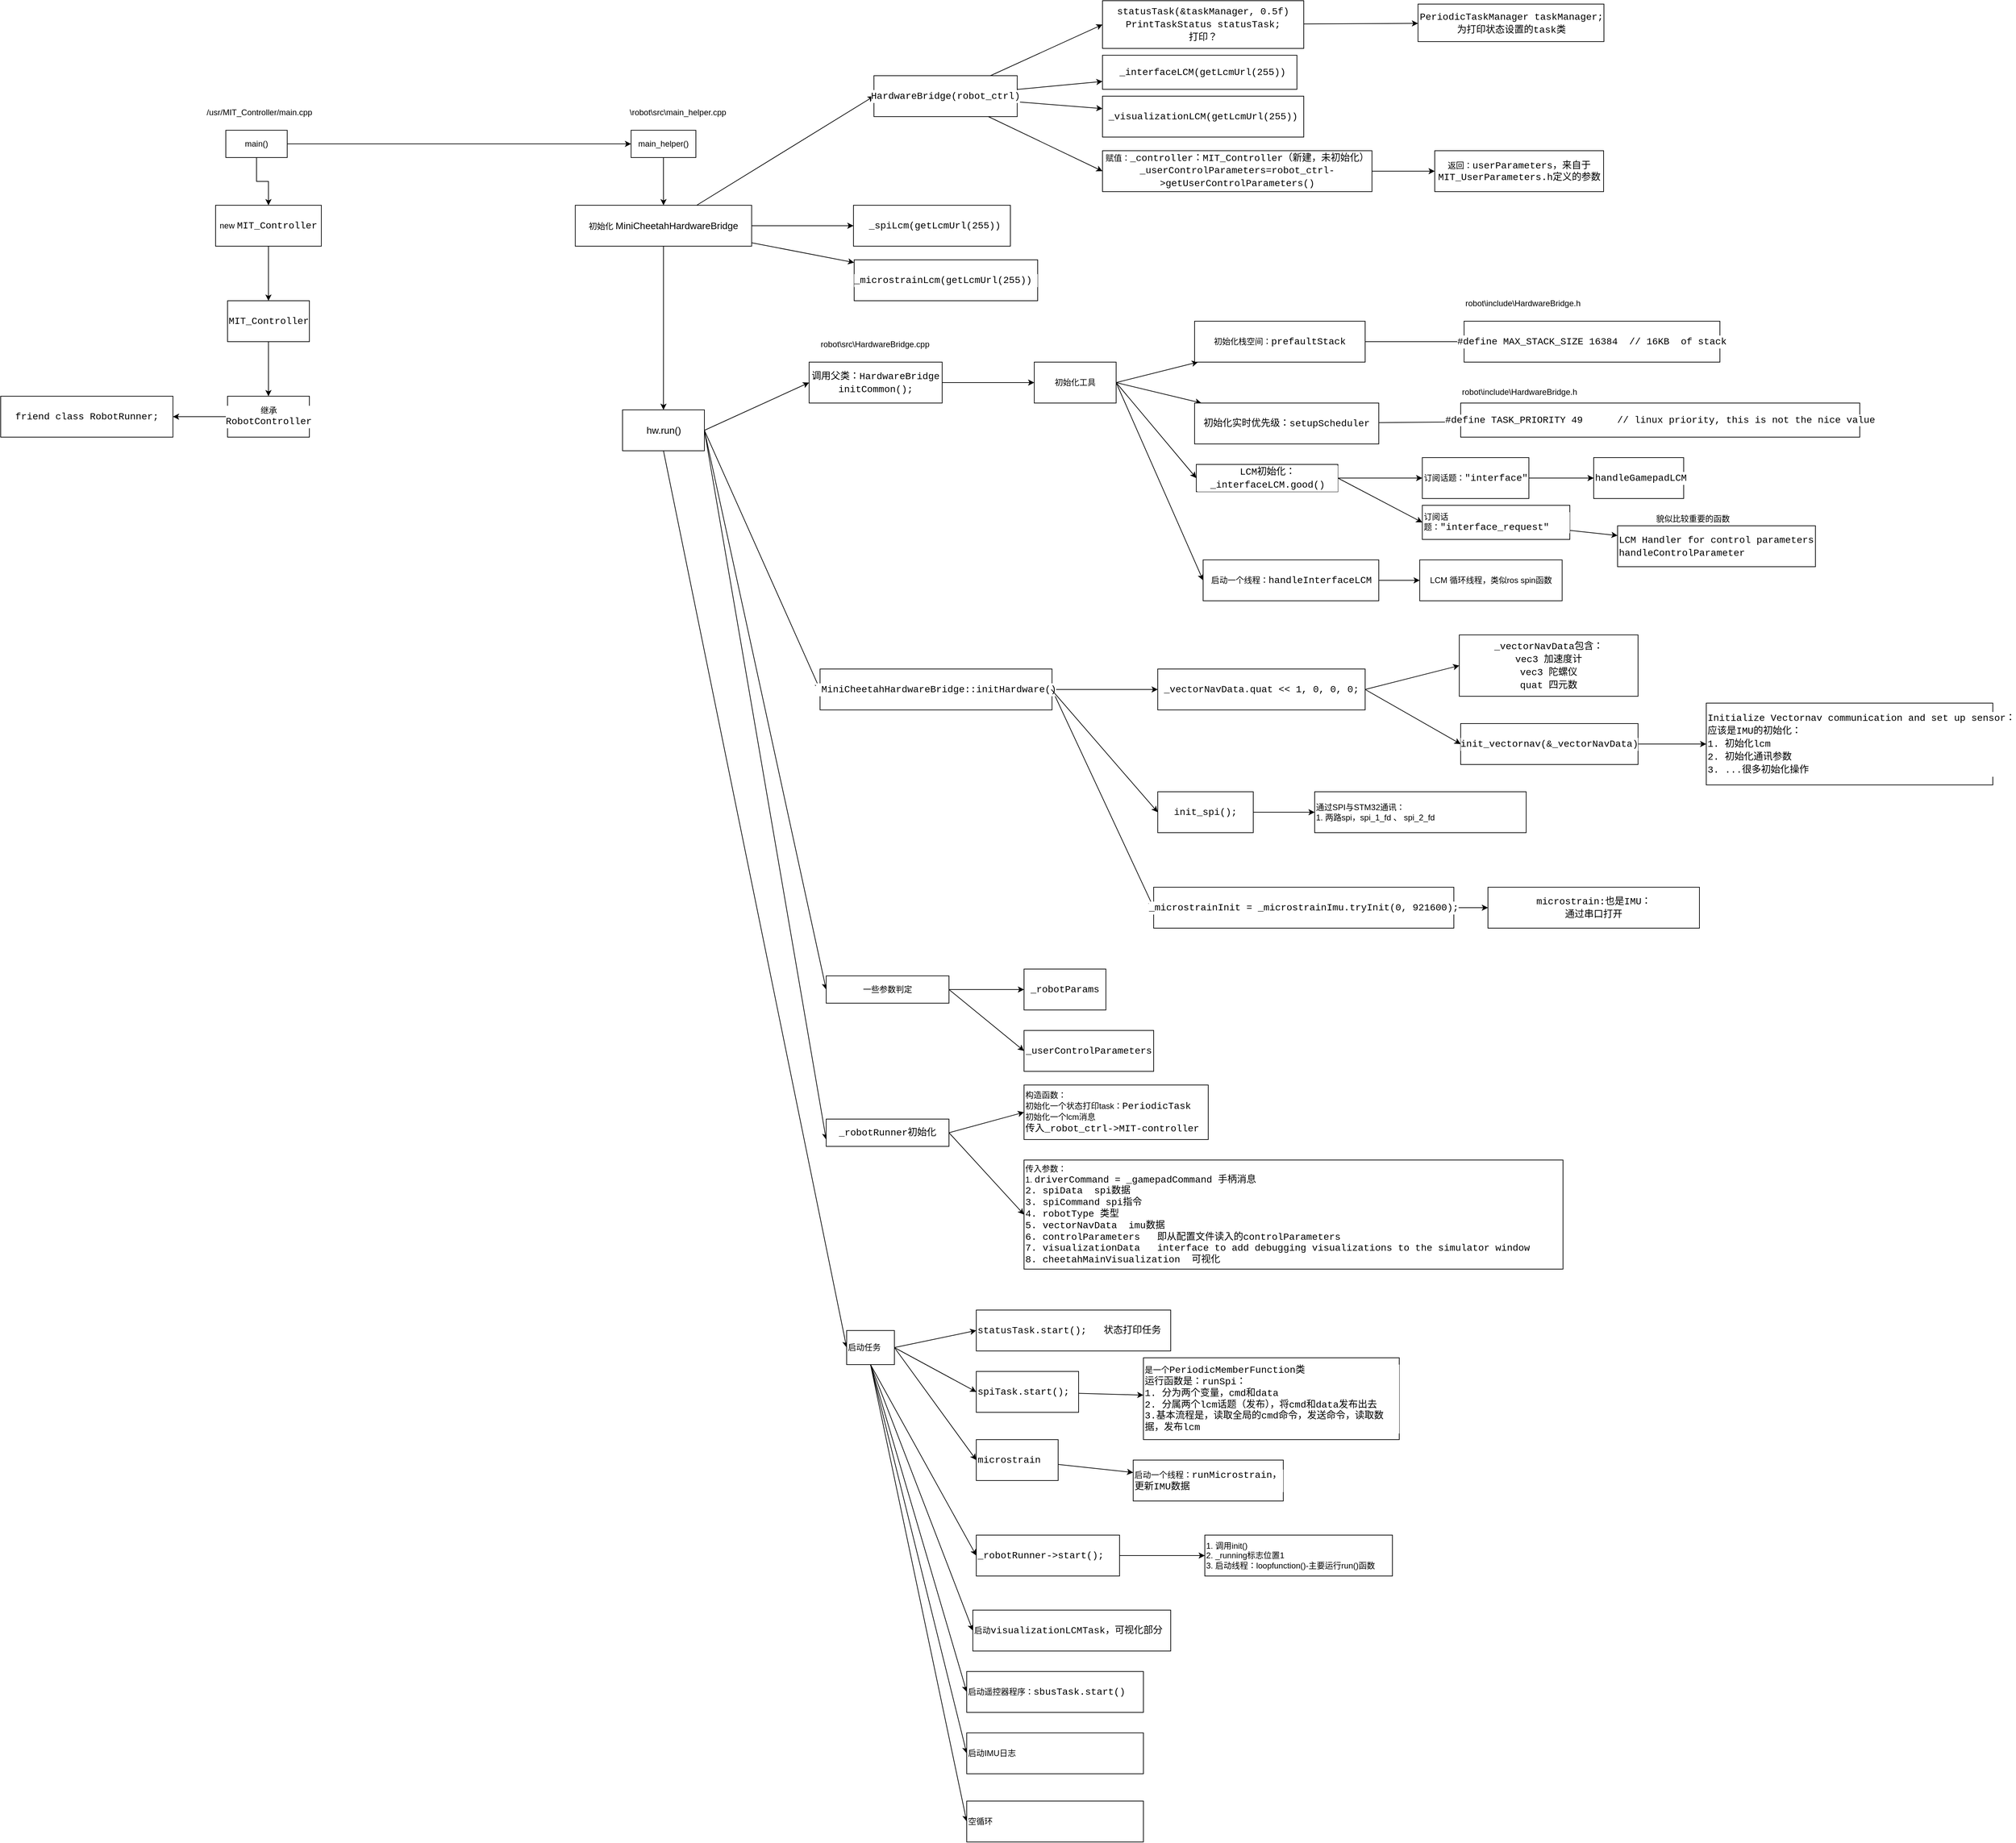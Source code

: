 <mxfile version="20.2.3" type="github">
  <diagram id="-P3_bvhZz8gbEqNdd_h1" name="第 1 页">
    <mxGraphModel dx="3422" dy="2539" grid="1" gridSize="10" guides="1" tooltips="1" connect="1" arrows="1" fold="1" page="1" pageScale="1" pageWidth="827" pageHeight="1169" math="0" shadow="0">
      <root>
        <mxCell id="0" />
        <mxCell id="1" parent="0" />
        <mxCell id="zFDhOGmB9FkUXx9Y7ita-1" value="" style="edgeStyle=orthogonalEdgeStyle;rounded=0;orthogonalLoop=1;jettySize=auto;html=1;exitX=1;exitY=0.5;exitDx=0;exitDy=0;labelBackgroundColor=#FFFFFF;fontColor=#000000;" edge="1" parent="1" source="zFDhOGmB9FkUXx9Y7ita-3" target="zFDhOGmB9FkUXx9Y7ita-5">
          <mxGeometry relative="1" as="geometry">
            <mxPoint x="670" y="140" as="sourcePoint" />
          </mxGeometry>
        </mxCell>
        <mxCell id="zFDhOGmB9FkUXx9Y7ita-2" value="" style="edgeStyle=orthogonalEdgeStyle;rounded=0;orthogonalLoop=1;jettySize=auto;html=1;fontFamily=Helvetica;fontColor=#000000;labelBackgroundColor=#FFFFFF;" edge="1" parent="1" source="zFDhOGmB9FkUXx9Y7ita-3" target="zFDhOGmB9FkUXx9Y7ita-20">
          <mxGeometry relative="1" as="geometry" />
        </mxCell>
        <mxCell id="zFDhOGmB9FkUXx9Y7ita-3" value="main()" style="rounded=0;whiteSpace=wrap;html=1;labelBackgroundColor=#FFFFFF;fontColor=#000000;" vertex="1" parent="1">
          <mxGeometry x="200" y="120" width="90" height="40" as="geometry" />
        </mxCell>
        <mxCell id="zFDhOGmB9FkUXx9Y7ita-4" value="" style="edgeStyle=orthogonalEdgeStyle;rounded=0;orthogonalLoop=1;jettySize=auto;html=1;fontFamily=Helvetica;fontColor=#000000;labelBackgroundColor=#FFFFFF;" edge="1" parent="1" source="zFDhOGmB9FkUXx9Y7ita-5" target="zFDhOGmB9FkUXx9Y7ita-13">
          <mxGeometry relative="1" as="geometry" />
        </mxCell>
        <mxCell id="zFDhOGmB9FkUXx9Y7ita-5" value="main_helper()" style="whiteSpace=wrap;html=1;rounded=0;labelBackgroundColor=#FFFFFF;fontColor=#000000;" vertex="1" parent="1">
          <mxGeometry x="794" y="120" width="95" height="40" as="geometry" />
        </mxCell>
        <mxCell id="zFDhOGmB9FkUXx9Y7ita-6" value="&lt;span style=&quot;font-family: helvetica; font-size: 12px; font-style: normal; font-weight: 400; letter-spacing: normal; text-align: center; text-indent: 0px; text-transform: none; word-spacing: 0px; display: inline; float: none;&quot;&gt;/usr/MIT_Controller/main.cpp&lt;/span&gt;" style="text;whiteSpace=wrap;html=1;labelBackgroundColor=#FFFFFF;fontColor=#000000;" vertex="1" parent="1">
          <mxGeometry x="170" y="80" width="180" height="30" as="geometry" />
        </mxCell>
        <mxCell id="zFDhOGmB9FkUXx9Y7ita-7" value="&lt;span style=&quot;font-family: helvetica; font-size: 12px; font-style: normal; font-weight: 400; letter-spacing: normal; text-align: center; text-indent: 0px; text-transform: none; word-spacing: 0px; display: inline; float: none;&quot;&gt;\robot\src\main_helper.cpp&lt;/span&gt;" style="text;whiteSpace=wrap;html=1;labelBackgroundColor=#FFFFFF;fontColor=#000000;" vertex="1" parent="1">
          <mxGeometry x="790" y="80" width="170" height="30" as="geometry" />
        </mxCell>
        <mxCell id="zFDhOGmB9FkUXx9Y7ita-8" value="&lt;span style=&quot;&quot;&gt;&lt;span style=&quot;font-size: 14px&quot;&gt;&lt;br&gt;&lt;/span&gt;&lt;/span&gt;" style="text;html=1;align=center;verticalAlign=middle;resizable=0;points=[];autosize=1;strokeColor=none;fillColor=none;labelBackgroundColor=#FFFFFF;fontColor=#000000;" vertex="1" parent="1">
          <mxGeometry x="1035" y="245" width="20" height="20" as="geometry" />
        </mxCell>
        <mxCell id="zFDhOGmB9FkUXx9Y7ita-9" value="" style="edgeStyle=orthogonalEdgeStyle;rounded=0;orthogonalLoop=1;jettySize=auto;html=1;fontFamily=Helvetica;fontColor=#000000;labelBackgroundColor=#FFFFFF;" edge="1" parent="1" source="zFDhOGmB9FkUXx9Y7ita-13" target="zFDhOGmB9FkUXx9Y7ita-18">
          <mxGeometry relative="1" as="geometry" />
        </mxCell>
        <mxCell id="zFDhOGmB9FkUXx9Y7ita-10" value="" style="edgeStyle=none;rounded=0;orthogonalLoop=1;jettySize=auto;html=1;entryX=0;entryY=0.5;entryDx=0;entryDy=0;labelBackgroundColor=#FFFFFF;fontColor=#000000;" edge="1" parent="1" source="zFDhOGmB9FkUXx9Y7ita-13" target="zFDhOGmB9FkUXx9Y7ita-28">
          <mxGeometry relative="1" as="geometry" />
        </mxCell>
        <mxCell id="zFDhOGmB9FkUXx9Y7ita-11" value="" style="edgeStyle=none;rounded=0;orthogonalLoop=1;jettySize=auto;html=1;labelBackgroundColor=#FFFFFF;fontColor=#000000;" edge="1" parent="1" source="zFDhOGmB9FkUXx9Y7ita-13" target="zFDhOGmB9FkUXx9Y7ita-29">
          <mxGeometry relative="1" as="geometry" />
        </mxCell>
        <mxCell id="zFDhOGmB9FkUXx9Y7ita-12" value="" style="edgeStyle=none;rounded=0;orthogonalLoop=1;jettySize=auto;html=1;labelBackgroundColor=#FFFFFF;fontColor=#000000;" edge="1" parent="1" source="zFDhOGmB9FkUXx9Y7ita-13" target="zFDhOGmB9FkUXx9Y7ita-30">
          <mxGeometry relative="1" as="geometry" />
        </mxCell>
        <mxCell id="zFDhOGmB9FkUXx9Y7ita-13" value="&lt;span style=&quot;&quot;&gt;初始化&amp;nbsp;&lt;/span&gt;&lt;span style=&quot;font-size: 14px&quot;&gt;MiniCheetahHardwareBridge&lt;/span&gt;" style="whiteSpace=wrap;html=1;rounded=0;labelBackgroundColor=#FFFFFF;fontColor=#000000;" vertex="1" parent="1">
          <mxGeometry x="712.25" y="230" width="258.5" height="60" as="geometry" />
        </mxCell>
        <mxCell id="zFDhOGmB9FkUXx9Y7ita-14" value="" style="edgeStyle=none;rounded=0;orthogonalLoop=1;jettySize=auto;html=1;labelBackgroundColor=#FFFFFF;fontColor=#000000;exitX=1;exitY=0.5;exitDx=0;exitDy=0;entryX=0;entryY=0.5;entryDx=0;entryDy=0;" edge="1" parent="1" source="zFDhOGmB9FkUXx9Y7ita-18" target="zFDhOGmB9FkUXx9Y7ita-32">
          <mxGeometry relative="1" as="geometry" />
        </mxCell>
        <mxCell id="zFDhOGmB9FkUXx9Y7ita-15" value="" style="edgeStyle=none;rounded=0;orthogonalLoop=1;jettySize=auto;html=1;labelBackgroundColor=#FFFFFF;fontColor=#000000;entryX=0;entryY=0.5;entryDx=0;entryDy=0;exitX=1;exitY=0.5;exitDx=0;exitDy=0;" edge="1" parent="1" source="zFDhOGmB9FkUXx9Y7ita-18" target="zFDhOGmB9FkUXx9Y7ita-73">
          <mxGeometry relative="1" as="geometry" />
        </mxCell>
        <mxCell id="zFDhOGmB9FkUXx9Y7ita-16" value="" style="edgeStyle=none;rounded=0;orthogonalLoop=1;jettySize=auto;html=1;labelBackgroundColor=#FFFFFF;fontColor=#000000;exitX=1;exitY=0.5;exitDx=0;exitDy=0;entryX=0;entryY=0.5;entryDx=0;entryDy=0;" edge="1" parent="1" source="zFDhOGmB9FkUXx9Y7ita-18" target="zFDhOGmB9FkUXx9Y7ita-90">
          <mxGeometry relative="1" as="geometry" />
        </mxCell>
        <mxCell id="zFDhOGmB9FkUXx9Y7ita-17" style="edgeStyle=none;rounded=0;orthogonalLoop=1;jettySize=auto;html=1;exitX=1;exitY=0.5;exitDx=0;exitDy=0;entryX=0;entryY=0.75;entryDx=0;entryDy=0;labelBackgroundColor=#FFFFFF;fontColor=#000000;" edge="1" parent="1" source="zFDhOGmB9FkUXx9Y7ita-18" target="zFDhOGmB9FkUXx9Y7ita-96">
          <mxGeometry relative="1" as="geometry" />
        </mxCell>
        <mxCell id="zFDhOGmB9FkUXx9Y7ita-18" value="&lt;span style=&quot;font-size: 14px;&quot;&gt;hw.run()&lt;/span&gt;" style="whiteSpace=wrap;html=1;rounded=0;labelBackgroundColor=#FFFFFF;fontColor=#000000;" vertex="1" parent="1">
          <mxGeometry x="781.5" y="530" width="120" height="60" as="geometry" />
        </mxCell>
        <mxCell id="zFDhOGmB9FkUXx9Y7ita-19" value="" style="edgeStyle=orthogonalEdgeStyle;rounded=0;orthogonalLoop=1;jettySize=auto;html=1;fontFamily=Helvetica;fontColor=#000000;labelBackgroundColor=#FFFFFF;" edge="1" parent="1" source="zFDhOGmB9FkUXx9Y7ita-20" target="zFDhOGmB9FkUXx9Y7ita-22">
          <mxGeometry relative="1" as="geometry" />
        </mxCell>
        <mxCell id="zFDhOGmB9FkUXx9Y7ita-20" value="new&amp;nbsp;&lt;span style=&quot;font-family: consolas, &amp;quot;courier new&amp;quot;, monospace; font-size: 14px;&quot;&gt;MIT_Controller&lt;/span&gt;" style="whiteSpace=wrap;html=1;rounded=0;labelBackgroundColor=#FFFFFF;fontColor=#000000;" vertex="1" parent="1">
          <mxGeometry x="185" y="230" width="155" height="60" as="geometry" />
        </mxCell>
        <mxCell id="zFDhOGmB9FkUXx9Y7ita-21" value="" style="edgeStyle=none;rounded=0;orthogonalLoop=1;jettySize=auto;html=1;labelBackgroundColor=#FFFFFF;fontColor=#000000;" edge="1" parent="1" source="zFDhOGmB9FkUXx9Y7ita-22" target="zFDhOGmB9FkUXx9Y7ita-54">
          <mxGeometry relative="1" as="geometry" />
        </mxCell>
        <mxCell id="zFDhOGmB9FkUXx9Y7ita-22" value="&lt;span style=&quot;font-family: consolas, &amp;quot;courier new&amp;quot;, monospace; font-size: 14px; text-align: left;&quot;&gt;MIT_Controller&lt;/span&gt;" style="whiteSpace=wrap;html=1;rounded=0;labelBackgroundColor=#FFFFFF;fontColor=#000000;" vertex="1" parent="1">
          <mxGeometry x="202.5" y="370" width="120" height="60" as="geometry" />
        </mxCell>
        <mxCell id="zFDhOGmB9FkUXx9Y7ita-23" value="&lt;div style=&quot;font-family: consolas, &amp;quot;courier new&amp;quot;, monospace; font-weight: normal; font-size: 14px; line-height: 19px;&quot;&gt;&lt;br&gt;&lt;/div&gt;" style="text;whiteSpace=wrap;html=1;fontFamily=Helvetica;fontColor=#000000;labelBackgroundColor=#FFFFFF;" vertex="1" parent="1">
          <mxGeometry x="72.5" y="400" width="130" height="30" as="geometry" />
        </mxCell>
        <mxCell id="zFDhOGmB9FkUXx9Y7ita-24" value="" style="edgeStyle=none;rounded=0;orthogonalLoop=1;jettySize=auto;html=1;entryX=0;entryY=0.5;entryDx=0;entryDy=0;labelBackgroundColor=#FFFFFF;fontColor=#000000;" edge="1" parent="1" source="zFDhOGmB9FkUXx9Y7ita-28" target="zFDhOGmB9FkUXx9Y7ita-47">
          <mxGeometry relative="1" as="geometry" />
        </mxCell>
        <mxCell id="zFDhOGmB9FkUXx9Y7ita-25" value="" style="edgeStyle=none;rounded=0;orthogonalLoop=1;jettySize=auto;html=1;labelBackgroundColor=#FFFFFF;fontColor=#000000;" edge="1" parent="1" source="zFDhOGmB9FkUXx9Y7ita-28" target="zFDhOGmB9FkUXx9Y7ita-48">
          <mxGeometry relative="1" as="geometry" />
        </mxCell>
        <mxCell id="zFDhOGmB9FkUXx9Y7ita-26" value="" style="edgeStyle=none;rounded=0;orthogonalLoop=1;jettySize=auto;html=1;labelBackgroundColor=#FFFFFF;fontColor=#000000;" edge="1" parent="1" source="zFDhOGmB9FkUXx9Y7ita-28" target="zFDhOGmB9FkUXx9Y7ita-49">
          <mxGeometry relative="1" as="geometry" />
        </mxCell>
        <mxCell id="zFDhOGmB9FkUXx9Y7ita-27" value="" style="edgeStyle=none;rounded=0;orthogonalLoop=1;jettySize=auto;html=1;entryX=0;entryY=0.5;entryDx=0;entryDy=0;labelBackgroundColor=#FFFFFF;fontColor=#000000;" edge="1" parent="1" source="zFDhOGmB9FkUXx9Y7ita-28" target="zFDhOGmB9FkUXx9Y7ita-51">
          <mxGeometry relative="1" as="geometry" />
        </mxCell>
        <mxCell id="zFDhOGmB9FkUXx9Y7ita-28" value="&lt;div style=&quot;font-family: consolas, &amp;quot;courier new&amp;quot;, monospace; font-size: 14px; line-height: 19px;&quot;&gt;&lt;span style=&quot;&quot;&gt;HardwareBridge&lt;/span&gt;(robot_ctrl)&lt;/div&gt;" style="whiteSpace=wrap;html=1;rounded=0;labelBackgroundColor=#FFFFFF;fontColor=#000000;" vertex="1" parent="1">
          <mxGeometry x="1150" y="40" width="210" height="60" as="geometry" />
        </mxCell>
        <mxCell id="zFDhOGmB9FkUXx9Y7ita-29" value="&lt;div style=&quot;font-family: consolas, &amp;quot;courier new&amp;quot;, monospace; font-size: 14px; line-height: 19px;&quot;&gt;&amp;nbsp;&lt;span style=&quot;&quot;&gt;_spiLcm&lt;/span&gt;(&lt;span style=&quot;&quot;&gt;getLcmUrl&lt;/span&gt;(&lt;span style=&quot;&quot;&gt;255&lt;/span&gt;))&lt;/div&gt;" style="whiteSpace=wrap;html=1;rounded=0;labelBackgroundColor=#FFFFFF;fontColor=#000000;" vertex="1" parent="1">
          <mxGeometry x="1120" y="230" width="230" height="60" as="geometry" />
        </mxCell>
        <mxCell id="zFDhOGmB9FkUXx9Y7ita-30" value="&lt;div style=&quot;font-family: consolas, &amp;quot;courier new&amp;quot;, monospace; font-size: 14px; line-height: 19px;&quot;&gt;&lt;span style=&quot;&quot;&gt;_microstrainLcm&lt;/span&gt;(&lt;span style=&quot;&quot;&gt;getLcmUrl&lt;/span&gt;(&lt;span style=&quot;&quot;&gt;255&lt;/span&gt;))&amp;nbsp;&lt;/div&gt;" style="whiteSpace=wrap;html=1;rounded=0;labelBackgroundColor=#FFFFFF;fontColor=#000000;" vertex="1" parent="1">
          <mxGeometry x="1121" y="310" width="269" height="60" as="geometry" />
        </mxCell>
        <mxCell id="zFDhOGmB9FkUXx9Y7ita-31" style="edgeStyle=none;rounded=0;orthogonalLoop=1;jettySize=auto;html=1;labelBackgroundColor=#FFFFFF;fontColor=#000000;" edge="1" parent="1" source="zFDhOGmB9FkUXx9Y7ita-32" target="zFDhOGmB9FkUXx9Y7ita-37">
          <mxGeometry relative="1" as="geometry" />
        </mxCell>
        <mxCell id="zFDhOGmB9FkUXx9Y7ita-32" value="&lt;div style=&quot;font-family: consolas, &amp;quot;courier new&amp;quot;, monospace; font-size: 14px; line-height: 19px;&quot;&gt;&lt;span style=&quot;&quot;&gt;调用父类：&lt;/span&gt;&lt;span style=&quot;font-family: consolas, &amp;quot;courier new&amp;quot;, monospace;&quot;&gt;HardwareBridge&lt;/span&gt;&lt;/div&gt;&lt;div style=&quot;font-family: consolas, &amp;quot;courier new&amp;quot;, monospace; font-size: 14px; line-height: 19px;&quot;&gt;&lt;span style=&quot;&quot;&gt;initCommon&lt;/span&gt;();&lt;/div&gt;" style="whiteSpace=wrap;html=1;rounded=0;labelBackgroundColor=#FFFFFF;fontColor=#000000;" vertex="1" parent="1">
          <mxGeometry x="1055" y="460" width="195" height="60" as="geometry" />
        </mxCell>
        <mxCell id="zFDhOGmB9FkUXx9Y7ita-33" value="" style="edgeStyle=none;rounded=0;orthogonalLoop=1;jettySize=auto;html=1;labelBackgroundColor=#FFFFFF;fontColor=#000000;exitX=1;exitY=0.5;exitDx=0;exitDy=0;" edge="1" parent="1" source="zFDhOGmB9FkUXx9Y7ita-37" target="zFDhOGmB9FkUXx9Y7ita-39">
          <mxGeometry relative="1" as="geometry" />
        </mxCell>
        <mxCell id="zFDhOGmB9FkUXx9Y7ita-34" value="" style="edgeStyle=none;rounded=0;orthogonalLoop=1;jettySize=auto;html=1;labelBackgroundColor=#FFFFFF;fontColor=#000000;exitX=1;exitY=0.5;exitDx=0;exitDy=0;" edge="1" parent="1" source="zFDhOGmB9FkUXx9Y7ita-37" target="zFDhOGmB9FkUXx9Y7ita-43">
          <mxGeometry relative="1" as="geometry" />
        </mxCell>
        <mxCell id="zFDhOGmB9FkUXx9Y7ita-35" value="" style="edgeStyle=none;rounded=0;orthogonalLoop=1;jettySize=auto;html=1;labelBackgroundColor=#FFFFFF;fontColor=#000000;entryX=0;entryY=0.5;entryDx=0;entryDy=0;exitX=1;exitY=0.5;exitDx=0;exitDy=0;" edge="1" parent="1" source="zFDhOGmB9FkUXx9Y7ita-37" target="zFDhOGmB9FkUXx9Y7ita-59">
          <mxGeometry relative="1" as="geometry" />
        </mxCell>
        <mxCell id="zFDhOGmB9FkUXx9Y7ita-36" value="" style="edgeStyle=none;rounded=0;orthogonalLoop=1;jettySize=auto;html=1;labelBackgroundColor=#FFFFFF;fontColor=#000000;entryX=0;entryY=0.5;entryDx=0;entryDy=0;exitX=1;exitY=0.5;exitDx=0;exitDy=0;" edge="1" parent="1" source="zFDhOGmB9FkUXx9Y7ita-37" target="zFDhOGmB9FkUXx9Y7ita-69">
          <mxGeometry relative="1" as="geometry" />
        </mxCell>
        <mxCell id="zFDhOGmB9FkUXx9Y7ita-37" value="初始化工具" style="whiteSpace=wrap;html=1;rounded=0;labelBackgroundColor=#FFFFFF;fontColor=#000000;" vertex="1" parent="1">
          <mxGeometry x="1385" y="460" width="120" height="60" as="geometry" />
        </mxCell>
        <mxCell id="zFDhOGmB9FkUXx9Y7ita-38" value="" style="edgeStyle=none;rounded=0;orthogonalLoop=1;jettySize=auto;html=1;labelBackgroundColor=#FFFFFF;fontColor=#000000;" edge="1" parent="1" source="zFDhOGmB9FkUXx9Y7ita-39" target="zFDhOGmB9FkUXx9Y7ita-40">
          <mxGeometry relative="1" as="geometry" />
        </mxCell>
        <mxCell id="zFDhOGmB9FkUXx9Y7ita-39" value="初始化栈空间：&lt;span style=&quot;font-family: consolas, &amp;quot;courier new&amp;quot;, monospace; font-size: 14px;&quot;&gt;prefaultStack&lt;/span&gt;" style="whiteSpace=wrap;html=1;rounded=0;labelBackgroundColor=#FFFFFF;fontColor=#000000;" vertex="1" parent="1">
          <mxGeometry x="1620" y="400" width="250" height="60" as="geometry" />
        </mxCell>
        <mxCell id="zFDhOGmB9FkUXx9Y7ita-40" value="&lt;div style=&quot;font-family: consolas, &amp;quot;courier new&amp;quot;, monospace; font-size: 14px; line-height: 19px;&quot;&gt;&lt;span style=&quot;&quot;&gt;#define&lt;/span&gt;&lt;span style=&quot;&quot;&gt;&amp;nbsp;MAX_STACK_SIZE&amp;nbsp;&lt;/span&gt;&lt;span style=&quot;&quot;&gt;16384&lt;/span&gt;&lt;span style=&quot;&quot;&gt;&amp;nbsp;&amp;nbsp;//&amp;nbsp;16KB&amp;nbsp;&amp;nbsp;of&amp;nbsp;stack&lt;/span&gt;&lt;/div&gt;" style="whiteSpace=wrap;html=1;rounded=0;labelBackgroundColor=#FFFFFF;fontColor=#000000;" vertex="1" parent="1">
          <mxGeometry x="2015" y="400" width="375" height="60" as="geometry" />
        </mxCell>
        <mxCell id="zFDhOGmB9FkUXx9Y7ita-41" value="robot\include\HardwareBridge.h" style="text;whiteSpace=wrap;html=1;labelBackgroundColor=#FFFFFF;fontColor=#000000;" vertex="1" parent="1">
          <mxGeometry x="2015" y="360" width="190" height="30" as="geometry" />
        </mxCell>
        <mxCell id="zFDhOGmB9FkUXx9Y7ita-42" value="" style="edgeStyle=none;rounded=0;orthogonalLoop=1;jettySize=auto;html=1;labelBackgroundColor=#FFFFFF;fontColor=#000000;" edge="1" parent="1" source="zFDhOGmB9FkUXx9Y7ita-43" target="zFDhOGmB9FkUXx9Y7ita-44">
          <mxGeometry relative="1" as="geometry" />
        </mxCell>
        <mxCell id="zFDhOGmB9FkUXx9Y7ita-43" value="&lt;div style=&quot;font-family: consolas, &amp;quot;courier new&amp;quot;, monospace; font-size: 14px; line-height: 19px; white-space: pre;&quot;&gt;&lt;span style=&quot;&quot;&gt;初始化实时优先级：setupScheduler&lt;/span&gt;&lt;/div&gt;" style="whiteSpace=wrap;html=1;rounded=0;labelBackgroundColor=#FFFFFF;fontColor=#000000;" vertex="1" parent="1">
          <mxGeometry x="1620" y="520" width="270" height="60" as="geometry" />
        </mxCell>
        <mxCell id="zFDhOGmB9FkUXx9Y7ita-44" value="&lt;span style=&quot;font-family: &amp;quot;consolas&amp;quot; , &amp;quot;courier new&amp;quot; , monospace ; font-size: 14px&quot;&gt;#define&lt;/span&gt;&lt;span style=&quot;font-family: &amp;quot;consolas&amp;quot; , &amp;quot;courier new&amp;quot; , monospace ; font-size: 14px&quot;&gt;&amp;nbsp;TASK_PRIORITY&amp;nbsp;&lt;/span&gt;&lt;span style=&quot;font-family: &amp;quot;consolas&amp;quot; , &amp;quot;courier new&amp;quot; , monospace ; font-size: 14px&quot;&gt;49&lt;/span&gt;&lt;span style=&quot;font-family: &amp;quot;consolas&amp;quot; , &amp;quot;courier new&amp;quot; , monospace ; font-size: 14px&quot;&gt;&amp;nbsp;&amp;nbsp;&amp;nbsp;&amp;nbsp;&amp;nbsp;&amp;nbsp;//&amp;nbsp;linux&amp;nbsp;priority,&amp;nbsp;this&amp;nbsp;is&amp;nbsp;not&amp;nbsp;the&amp;nbsp;nice&amp;nbsp;value&lt;/span&gt;&lt;br&gt;&lt;div style=&quot;font-family: &amp;quot;consolas&amp;quot; , &amp;quot;courier new&amp;quot; , monospace ; font-weight: normal ; font-size: 14px ; line-height: 19px&quot;&gt;&lt;/div&gt;" style="whiteSpace=wrap;html=1;rounded=0;labelBackgroundColor=#FFFFFF;fontColor=#000000;" vertex="1" parent="1">
          <mxGeometry x="2010" y="520" width="585" height="50" as="geometry" />
        </mxCell>
        <mxCell id="zFDhOGmB9FkUXx9Y7ita-45" value="robot\include\HardwareBridge.h" style="text;whiteSpace=wrap;html=1;labelBackgroundColor=#FFFFFF;fontColor=#000000;" vertex="1" parent="1">
          <mxGeometry x="2010" y="490" width="190" height="30" as="geometry" />
        </mxCell>
        <mxCell id="zFDhOGmB9FkUXx9Y7ita-46" value="" style="edgeStyle=none;rounded=0;orthogonalLoop=1;jettySize=auto;html=1;labelBackgroundColor=#FFFFFF;fontColor=#000000;" edge="1" parent="1" source="zFDhOGmB9FkUXx9Y7ita-47" target="zFDhOGmB9FkUXx9Y7ita-52">
          <mxGeometry relative="1" as="geometry" />
        </mxCell>
        <mxCell id="zFDhOGmB9FkUXx9Y7ita-47" value="&lt;div style=&quot;font-family: consolas, &amp;quot;courier new&amp;quot;, monospace; font-size: 14px; line-height: 19px;&quot;&gt;&lt;span style=&quot;&quot;&gt;statusTask&lt;/span&gt;(&amp;amp;taskManager,&amp;nbsp;&lt;span style=&quot;&quot;&gt;0.5f&lt;/span&gt;)&lt;/div&gt;&lt;div style=&quot;font-family: consolas, &amp;quot;courier new&amp;quot;, monospace; font-size: 14px; line-height: 19px;&quot;&gt;&lt;div style=&quot;font-family: &amp;quot;consolas&amp;quot; , &amp;quot;courier new&amp;quot; , monospace ; line-height: 19px&quot;&gt;PrintTaskStatus&amp;nbsp;statusTask;&lt;/div&gt;&lt;div style=&quot;font-family: &amp;quot;consolas&amp;quot; , &amp;quot;courier new&amp;quot; , monospace ; line-height: 19px&quot;&gt;打印？&lt;/div&gt;&lt;/div&gt;" style="whiteSpace=wrap;html=1;rounded=0;labelBackgroundColor=#FFFFFF;fontColor=#000000;" vertex="1" parent="1">
          <mxGeometry x="1485" y="-70" width="295" height="70" as="geometry" />
        </mxCell>
        <mxCell id="zFDhOGmB9FkUXx9Y7ita-48" value="&lt;div style=&quot;font-family: consolas, &amp;quot;courier new&amp;quot;, monospace; font-size: 14px; line-height: 19px;&quot;&gt;&amp;nbsp;&lt;span style=&quot;&quot;&gt;_interfaceLCM&lt;/span&gt;(&lt;span style=&quot;&quot;&gt;getLcmUrl&lt;/span&gt;(&lt;span style=&quot;&quot;&gt;255&lt;/span&gt;))&lt;/div&gt;" style="whiteSpace=wrap;html=1;rounded=0;labelBackgroundColor=#FFFFFF;fontColor=#000000;" vertex="1" parent="1">
          <mxGeometry x="1485" y="10" width="285" height="50" as="geometry" />
        </mxCell>
        <mxCell id="zFDhOGmB9FkUXx9Y7ita-49" value="&lt;div style=&quot;font-family: consolas, &amp;quot;courier new&amp;quot;, monospace; font-size: 14px; line-height: 19px;&quot;&gt;&lt;span style=&quot;&quot;&gt;_visualizationLCM&lt;/span&gt;(&lt;span style=&quot;&quot;&gt;getLcmUrl&lt;/span&gt;(&lt;span style=&quot;&quot;&gt;255&lt;/span&gt;))&lt;/div&gt;" style="whiteSpace=wrap;html=1;rounded=0;labelBackgroundColor=#FFFFFF;fontColor=#000000;" vertex="1" parent="1">
          <mxGeometry x="1485" y="70" width="295" height="60" as="geometry" />
        </mxCell>
        <mxCell id="zFDhOGmB9FkUXx9Y7ita-50" value="" style="edgeStyle=none;rounded=0;orthogonalLoop=1;jettySize=auto;html=1;labelBackgroundColor=#FFFFFF;fontColor=#000000;" edge="1" parent="1" source="zFDhOGmB9FkUXx9Y7ita-51" target="zFDhOGmB9FkUXx9Y7ita-56">
          <mxGeometry relative="1" as="geometry" />
        </mxCell>
        <mxCell id="zFDhOGmB9FkUXx9Y7ita-51" value="赋值：&lt;span style=&quot;font-family: consolas, &amp;quot;courier new&amp;quot;, monospace; font-size: 14px;&quot;&gt;_controller：&lt;/span&gt;&lt;span style=&quot;font-family: consolas, &amp;quot;courier new&amp;quot;, monospace; font-size: 14px; text-align: left;&quot;&gt;MIT_Controller（新建，未初始化）&lt;br&gt;&lt;/span&gt;&lt;div style=&quot;font-family: consolas, &amp;quot;courier new&amp;quot;, monospace; font-size: 14px; line-height: 19px;&quot;&gt;_userControlParameters=&lt;span style=&quot;font-family: consolas, &amp;quot;courier new&amp;quot;, monospace;&quot;&gt;robot_ctrl&lt;/span&gt;&lt;span style=&quot;font-family: &amp;quot;consolas&amp;quot; , &amp;quot;courier new&amp;quot; , monospace&quot;&gt;-&amp;gt;&lt;/span&gt;&lt;span style=&quot;font-family: consolas, &amp;quot;courier new&amp;quot;, monospace;&quot;&gt;getUserControlParameters&lt;/span&gt;&lt;span style=&quot;font-family: &amp;quot;consolas&amp;quot; , &amp;quot;courier new&amp;quot; , monospace&quot;&gt;()&lt;/span&gt;&lt;/div&gt;" style="whiteSpace=wrap;html=1;rounded=0;labelBackgroundColor=#FFFFFF;fontColor=#000000;" vertex="1" parent="1">
          <mxGeometry x="1485" y="150" width="395" height="60" as="geometry" />
        </mxCell>
        <mxCell id="zFDhOGmB9FkUXx9Y7ita-52" value="&lt;div style=&quot;font-family: consolas, &amp;quot;courier new&amp;quot;, monospace; font-size: 14px; line-height: 19px;&quot;&gt;PeriodicTaskManager&amp;nbsp;taskManager;&lt;/div&gt;&lt;div style=&quot;font-family: consolas, &amp;quot;courier new&amp;quot;, monospace; font-size: 14px; line-height: 19px;&quot;&gt;为打印状态设置的task类&lt;/div&gt;" style="whiteSpace=wrap;html=1;rounded=0;labelBackgroundColor=#FFFFFF;fontColor=#000000;" vertex="1" parent="1">
          <mxGeometry x="1947.5" y="-65" width="272.5" height="55" as="geometry" />
        </mxCell>
        <mxCell id="zFDhOGmB9FkUXx9Y7ita-53" value="" style="edgeStyle=none;rounded=0;orthogonalLoop=1;jettySize=auto;html=1;labelBackgroundColor=#FFFFFF;fontColor=#000000;" edge="1" parent="1" source="zFDhOGmB9FkUXx9Y7ita-54" target="zFDhOGmB9FkUXx9Y7ita-55">
          <mxGeometry relative="1" as="geometry" />
        </mxCell>
        <mxCell id="zFDhOGmB9FkUXx9Y7ita-54" value="继承&lt;br&gt;&lt;div style=&quot;font-family: consolas, &amp;quot;courier new&amp;quot;, monospace; font-size: 14px; line-height: 19px;&quot;&gt;&lt;span style=&quot;&quot;&gt;RobotController&lt;/span&gt;&lt;/div&gt;" style="whiteSpace=wrap;html=1;rounded=0;labelBackgroundColor=#FFFFFF;fontColor=#000000;" vertex="1" parent="1">
          <mxGeometry x="202.5" y="510" width="120" height="60" as="geometry" />
        </mxCell>
        <mxCell id="zFDhOGmB9FkUXx9Y7ita-55" value="&lt;div style=&quot;font-family: consolas, &amp;quot;courier new&amp;quot;, monospace; font-size: 14px; line-height: 19px;&quot;&gt;&lt;span style=&quot;&quot;&gt;friend&lt;/span&gt;&amp;nbsp;&lt;span style=&quot;&quot;&gt;class&lt;/span&gt;&amp;nbsp;&lt;span style=&quot;&quot;&gt;RobotRunner&lt;/span&gt;;&lt;/div&gt;" style="whiteSpace=wrap;html=1;rounded=0;labelBackgroundColor=#FFFFFF;fontColor=#000000;" vertex="1" parent="1">
          <mxGeometry x="-130" y="510" width="252.5" height="60" as="geometry" />
        </mxCell>
        <mxCell id="zFDhOGmB9FkUXx9Y7ita-56" value="返回：&lt;span style=&quot;font-family: consolas, &amp;quot;courier new&amp;quot;, monospace; font-size: 14px;&quot;&gt;userParameters，来自于&lt;/span&gt;&lt;span style=&quot;font-family: consolas, &amp;quot;courier new&amp;quot;, monospace; font-size: 14px;&quot;&gt;MIT_UserParameters.h定义的参数&lt;/span&gt;" style="whiteSpace=wrap;html=1;rounded=0;labelBackgroundColor=#FFFFFF;fontColor=#000000;" vertex="1" parent="1">
          <mxGeometry x="1972" y="150" width="247.5" height="60" as="geometry" />
        </mxCell>
        <mxCell id="zFDhOGmB9FkUXx9Y7ita-57" value="" style="edgeStyle=none;rounded=0;orthogonalLoop=1;jettySize=auto;html=1;labelBackgroundColor=#FFFFFF;fontColor=#000000;" edge="1" parent="1" source="zFDhOGmB9FkUXx9Y7ita-59" target="zFDhOGmB9FkUXx9Y7ita-62">
          <mxGeometry relative="1" as="geometry" />
        </mxCell>
        <mxCell id="zFDhOGmB9FkUXx9Y7ita-58" style="edgeStyle=none;rounded=0;orthogonalLoop=1;jettySize=auto;html=1;entryX=0;entryY=0.5;entryDx=0;entryDy=0;labelBackgroundColor=#FFFFFF;fontColor=#000000;exitX=1;exitY=0.5;exitDx=0;exitDy=0;" edge="1" parent="1" source="zFDhOGmB9FkUXx9Y7ita-59" target="zFDhOGmB9FkUXx9Y7ita-65">
          <mxGeometry relative="1" as="geometry" />
        </mxCell>
        <mxCell id="zFDhOGmB9FkUXx9Y7ita-59" value="&lt;div style=&quot;font-family: consolas, &amp;quot;courier new&amp;quot;, monospace; font-size: 14px; line-height: 19px;&quot;&gt;&lt;span style=&quot;&quot;&gt;LCM初始化：_interfaceLCM&lt;/span&gt;.&lt;span style=&quot;&quot;&gt;good&lt;/span&gt;()&lt;/div&gt;" style="whiteSpace=wrap;html=1;rounded=0;fontColor=#000000;labelBackgroundColor=#FFFFFF;" vertex="1" parent="1">
          <mxGeometry x="1622.5" y="610" width="207.5" height="40" as="geometry" />
        </mxCell>
        <mxCell id="zFDhOGmB9FkUXx9Y7ita-60" value="robot\src\HardwareBridge.cpp" style="text;whiteSpace=wrap;html=1;fontColor=#000000;labelBackgroundColor=#FFFFFF;" vertex="1" parent="1">
          <mxGeometry x="1070" y="420" width="180" height="30" as="geometry" />
        </mxCell>
        <mxCell id="zFDhOGmB9FkUXx9Y7ita-61" value="" style="edgeStyle=none;rounded=0;orthogonalLoop=1;jettySize=auto;html=1;labelBackgroundColor=#FFFFFF;fontColor=#000000;" edge="1" parent="1" source="zFDhOGmB9FkUXx9Y7ita-62" target="zFDhOGmB9FkUXx9Y7ita-63">
          <mxGeometry relative="1" as="geometry" />
        </mxCell>
        <mxCell id="zFDhOGmB9FkUXx9Y7ita-62" value="订阅话题：&lt;span style=&quot;font-family: consolas, &amp;quot;courier new&amp;quot;, monospace; font-size: 14px;&quot;&gt;&quot;interface&quot;&lt;/span&gt;" style="whiteSpace=wrap;html=1;rounded=0;fontColor=#000000;labelBackgroundColor=#FFFFFF;align=left;" vertex="1" parent="1">
          <mxGeometry x="1953.75" y="600" width="156.25" height="60" as="geometry" />
        </mxCell>
        <mxCell id="zFDhOGmB9FkUXx9Y7ita-63" value="&lt;div style=&quot;font-family: consolas, &amp;quot;courier new&amp;quot;, monospace; font-size: 14px; line-height: 19px;&quot;&gt;handleGamepadLCM&lt;/div&gt;" style="whiteSpace=wrap;html=1;rounded=0;fontColor=#000000;align=left;labelBackgroundColor=#FFFFFF;" vertex="1" parent="1">
          <mxGeometry x="2205" y="600" width="131.88" height="60" as="geometry" />
        </mxCell>
        <mxCell id="zFDhOGmB9FkUXx9Y7ita-64" value="" style="edgeStyle=none;rounded=0;orthogonalLoop=1;jettySize=auto;html=1;labelBackgroundColor=#FFFFFF;fontColor=#000000;" edge="1" parent="1" source="zFDhOGmB9FkUXx9Y7ita-65" target="zFDhOGmB9FkUXx9Y7ita-66">
          <mxGeometry relative="1" as="geometry" />
        </mxCell>
        <mxCell id="zFDhOGmB9FkUXx9Y7ita-65" value="订阅话题：&lt;span style=&quot;font-family: consolas, &amp;quot;courier new&amp;quot;, monospace; font-size: 14px;&quot;&gt;&quot;&lt;/span&gt;&lt;span style=&quot;font-family: consolas, &amp;quot;courier new&amp;quot;, monospace; font-size: 14px;&quot;&gt;interface_request&lt;/span&gt;&lt;span style=&quot;font-family: consolas, &amp;quot;courier new&amp;quot;, monospace; font-size: 14px;&quot;&gt;&quot;&lt;/span&gt;" style="whiteSpace=wrap;html=1;rounded=0;fontColor=#000000;labelBackgroundColor=#FFFFFF;align=left;" vertex="1" parent="1">
          <mxGeometry x="1953.75" y="670" width="216.25" height="50" as="geometry" />
        </mxCell>
        <mxCell id="zFDhOGmB9FkUXx9Y7ita-66" value="&lt;div style=&quot;font-family: consolas, &amp;quot;courier new&amp;quot;, monospace; font-size: 14px; line-height: 19px;&quot;&gt;&lt;div style=&quot;font-family: &amp;quot;consolas&amp;quot; , &amp;quot;courier new&amp;quot; , monospace ; line-height: 19px&quot;&gt;&lt;span style=&quot;&quot;&gt;LCM&amp;nbsp;Handler&amp;nbsp;for&amp;nbsp;control&amp;nbsp;parameters&lt;/span&gt;&lt;/div&gt;&lt;/div&gt;&lt;div style=&quot;font-family: consolas, &amp;quot;courier new&amp;quot;, monospace; font-size: 14px; line-height: 19px;&quot;&gt;handleControlParameter&lt;/div&gt;" style="whiteSpace=wrap;html=1;rounded=0;fontColor=#000000;align=left;labelBackgroundColor=#FFFFFF;" vertex="1" parent="1">
          <mxGeometry x="2240.01" y="700" width="289.99" height="60" as="geometry" />
        </mxCell>
        <mxCell id="zFDhOGmB9FkUXx9Y7ita-67" value="貌似比较重要的函数" style="text;html=1;align=center;verticalAlign=middle;resizable=0;points=[];autosize=1;strokeColor=none;fillColor=none;fontColor=#000000;labelBackgroundColor=#FFFFFF;" vertex="1" parent="1">
          <mxGeometry x="2290" y="680" width="120" height="20" as="geometry" />
        </mxCell>
        <mxCell id="zFDhOGmB9FkUXx9Y7ita-68" value="" style="edgeStyle=none;rounded=0;orthogonalLoop=1;jettySize=auto;html=1;labelBackgroundColor=#FFFFFF;fontColor=#000000;" edge="1" parent="1" source="zFDhOGmB9FkUXx9Y7ita-69" target="zFDhOGmB9FkUXx9Y7ita-70">
          <mxGeometry relative="1" as="geometry" />
        </mxCell>
        <mxCell id="zFDhOGmB9FkUXx9Y7ita-69" value="启动一个线程：&lt;span style=&quot;font-family: consolas, &amp;quot;courier new&amp;quot;, monospace; font-size: 14px;&quot;&gt;handleInterfaceLCM&lt;/span&gt;" style="whiteSpace=wrap;html=1;rounded=0;fontColor=#000000;labelBackgroundColor=#FFFFFF;" vertex="1" parent="1">
          <mxGeometry x="1632.5" y="750" width="257.5" height="60" as="geometry" />
        </mxCell>
        <mxCell id="zFDhOGmB9FkUXx9Y7ita-70" value="LCM 循环线程，类似ros spin函数" style="whiteSpace=wrap;html=1;rounded=0;fontColor=#000000;labelBackgroundColor=#FFFFFF;" vertex="1" parent="1">
          <mxGeometry x="1950" y="750" width="208.75" height="60" as="geometry" />
        </mxCell>
        <mxCell id="zFDhOGmB9FkUXx9Y7ita-71" value="" style="edgeStyle=none;rounded=0;orthogonalLoop=1;jettySize=auto;html=1;labelBackgroundColor=#FFFFFF;fontColor=#000000;" edge="1" parent="1" source="zFDhOGmB9FkUXx9Y7ita-73" target="zFDhOGmB9FkUXx9Y7ita-77">
          <mxGeometry relative="1" as="geometry" />
        </mxCell>
        <mxCell id="zFDhOGmB9FkUXx9Y7ita-72" value="" style="edgeStyle=none;rounded=0;orthogonalLoop=1;jettySize=auto;html=1;labelBackgroundColor=#FFFFFF;fontColor=#000000;entryX=0;entryY=0.5;entryDx=0;entryDy=0;exitX=1;exitY=0.5;exitDx=0;exitDy=0;" edge="1" parent="1" source="zFDhOGmB9FkUXx9Y7ita-73" target="zFDhOGmB9FkUXx9Y7ita-86">
          <mxGeometry relative="1" as="geometry" />
        </mxCell>
        <mxCell id="zFDhOGmB9FkUXx9Y7ita-73" value="&lt;div style=&quot;font-family: consolas, &amp;quot;courier new&amp;quot;, monospace; font-size: 14px; line-height: 19px;&quot;&gt;&amp;nbsp;&lt;span style=&quot;&quot;&gt;MiniCheetahHardwareBridge&lt;/span&gt;::&lt;span style=&quot;&quot;&gt;initHardware&lt;/span&gt;()&lt;/div&gt;" style="whiteSpace=wrap;html=1;rounded=0;fontColor=#000000;labelBackgroundColor=#FFFFFF;" vertex="1" parent="1">
          <mxGeometry x="1071" y="910" width="340" height="60" as="geometry" />
        </mxCell>
        <mxCell id="zFDhOGmB9FkUXx9Y7ita-74" value="" style="edgeStyle=none;rounded=0;orthogonalLoop=1;jettySize=auto;html=1;labelBackgroundColor=#FFFFFF;fontColor=#000000;exitX=1;exitY=0.5;exitDx=0;exitDy=0;entryX=0;entryY=0.5;entryDx=0;entryDy=0;" edge="1" parent="1" source="zFDhOGmB9FkUXx9Y7ita-77" target="zFDhOGmB9FkUXx9Y7ita-78">
          <mxGeometry relative="1" as="geometry" />
        </mxCell>
        <mxCell id="zFDhOGmB9FkUXx9Y7ita-75" value="" style="edgeStyle=none;rounded=0;orthogonalLoop=1;jettySize=auto;html=1;labelBackgroundColor=#FFFFFF;fontColor=#000000;exitX=1;exitY=0.5;exitDx=0;exitDy=0;entryX=0;entryY=0.5;entryDx=0;entryDy=0;" edge="1" parent="1" source="zFDhOGmB9FkUXx9Y7ita-77" target="zFDhOGmB9FkUXx9Y7ita-80">
          <mxGeometry relative="1" as="geometry" />
        </mxCell>
        <mxCell id="zFDhOGmB9FkUXx9Y7ita-76" value="" style="edgeStyle=none;rounded=0;orthogonalLoop=1;jettySize=auto;html=1;labelBackgroundColor=#FFFFFF;fontColor=#000000;entryX=0;entryY=0.5;entryDx=0;entryDy=0;" edge="1" parent="1" target="zFDhOGmB9FkUXx9Y7ita-83">
          <mxGeometry relative="1" as="geometry">
            <mxPoint x="1410" y="940.0" as="sourcePoint" />
          </mxGeometry>
        </mxCell>
        <mxCell id="zFDhOGmB9FkUXx9Y7ita-77" value="&lt;div style=&quot;font-family: consolas, &amp;quot;courier new&amp;quot;, monospace; font-size: 14px; line-height: 19px;&quot;&gt;&lt;span style=&quot;&quot;&gt;_vectorNavData&lt;/span&gt;.&lt;span style=&quot;&quot;&gt;quat&lt;/span&gt;&amp;nbsp;&amp;lt;&amp;lt;&amp;nbsp;&lt;span style=&quot;&quot;&gt;1&lt;/span&gt;,&amp;nbsp;&lt;span style=&quot;&quot;&gt;0&lt;/span&gt;,&amp;nbsp;&lt;span style=&quot;&quot;&gt;0&lt;/span&gt;,&amp;nbsp;&lt;span style=&quot;&quot;&gt;0&lt;/span&gt;;&lt;/div&gt;" style="whiteSpace=wrap;html=1;rounded=0;fontColor=#000000;labelBackgroundColor=#FFFFFF;" vertex="1" parent="1">
          <mxGeometry x="1566" y="910" width="304" height="60" as="geometry" />
        </mxCell>
        <mxCell id="zFDhOGmB9FkUXx9Y7ita-78" value="&lt;div style=&quot;font-family: consolas, &amp;quot;courier new&amp;quot;, monospace; font-size: 14px; line-height: 19px;&quot;&gt;&lt;span style=&quot;&quot;&gt;_vectorNavData包含：&lt;/span&gt;&lt;/div&gt;&lt;div style=&quot;font-family: consolas, &amp;quot;courier new&amp;quot;, monospace; font-size: 14px; line-height: 19px;&quot;&gt;&lt;span style=&quot;&quot;&gt;vec3 加速度计&lt;/span&gt;&lt;/div&gt;&lt;div style=&quot;font-family: consolas, &amp;quot;courier new&amp;quot;, monospace; font-size: 14px; line-height: 19px;&quot;&gt;&lt;span style=&quot;&quot;&gt;vec3 陀螺仪&lt;/span&gt;&lt;/div&gt;&lt;div style=&quot;font-family: consolas, &amp;quot;courier new&amp;quot;, monospace; font-size: 14px; line-height: 19px;&quot;&gt;&lt;span style=&quot;&quot;&gt;quat 四元数&lt;/span&gt;&lt;/div&gt;" style="whiteSpace=wrap;html=1;rounded=0;fontColor=#000000;labelBackgroundColor=#FFFFFF;" vertex="1" parent="1">
          <mxGeometry x="2008" y="860" width="262" height="90" as="geometry" />
        </mxCell>
        <mxCell id="zFDhOGmB9FkUXx9Y7ita-79" value="" style="edgeStyle=none;rounded=0;orthogonalLoop=1;jettySize=auto;html=1;labelBackgroundColor=#FFFFFF;fontColor=#000000;" edge="1" parent="1" source="zFDhOGmB9FkUXx9Y7ita-80" target="zFDhOGmB9FkUXx9Y7ita-81">
          <mxGeometry relative="1" as="geometry" />
        </mxCell>
        <mxCell id="zFDhOGmB9FkUXx9Y7ita-80" value="&lt;div style=&quot;font-family: consolas, &amp;quot;courier new&amp;quot;, monospace; font-size: 14px; line-height: 19px;&quot;&gt;&lt;span style=&quot;&quot;&gt;init_vectornav&lt;/span&gt;(&amp;amp;_vectorNavData)&lt;/div&gt;" style="whiteSpace=wrap;html=1;rounded=0;fontColor=#000000;labelBackgroundColor=#FFFFFF;" vertex="1" parent="1">
          <mxGeometry x="2010" y="990" width="260" height="60" as="geometry" />
        </mxCell>
        <mxCell id="zFDhOGmB9FkUXx9Y7ita-81" value="&lt;div style=&quot;font-family: consolas, &amp;quot;courier new&amp;quot;, monospace; font-size: 14px; line-height: 19px;&quot;&gt;&lt;span style=&quot;&quot;&gt;Initialize&amp;nbsp;Vectornav&amp;nbsp;communication&amp;nbsp;and&amp;nbsp;set&amp;nbsp;up&amp;nbsp;sensor：&lt;/span&gt;&lt;/div&gt;&lt;div style=&quot;font-family: consolas, &amp;quot;courier new&amp;quot;, monospace; font-size: 14px; line-height: 19px;&quot;&gt;&lt;span style=&quot;&quot;&gt;应该是IMU的初始化：&lt;/span&gt;&lt;/div&gt;&lt;div style=&quot;font-family: consolas, &amp;quot;courier new&amp;quot;, monospace; font-size: 14px; line-height: 19px;&quot;&gt;&lt;span style=&quot;&quot;&gt;1. 初始化lcm&lt;/span&gt;&lt;/div&gt;&lt;div style=&quot;font-family: consolas, &amp;quot;courier new&amp;quot;, monospace; font-size: 14px; line-height: 19px;&quot;&gt;&lt;span style=&quot;&quot;&gt;2. 初始化通讯参数&lt;/span&gt;&lt;/div&gt;&lt;div style=&quot;font-family: consolas, &amp;quot;courier new&amp;quot;, monospace; font-size: 14px; line-height: 19px;&quot;&gt;&lt;span style=&quot;&quot;&gt;3. ...很多初始化操作&lt;/span&gt;&lt;/div&gt;" style="whiteSpace=wrap;html=1;rounded=0;fontColor=#000000;labelBackgroundColor=#FFFFFF;align=left;" vertex="1" parent="1">
          <mxGeometry x="2370" y="960" width="420" height="120" as="geometry" />
        </mxCell>
        <mxCell id="zFDhOGmB9FkUXx9Y7ita-82" value="" style="edgeStyle=none;rounded=0;orthogonalLoop=1;jettySize=auto;html=1;labelBackgroundColor=#FFFFFF;fontColor=#000000;" edge="1" parent="1" source="zFDhOGmB9FkUXx9Y7ita-83" target="zFDhOGmB9FkUXx9Y7ita-84">
          <mxGeometry relative="1" as="geometry" />
        </mxCell>
        <mxCell id="zFDhOGmB9FkUXx9Y7ita-83" value="&lt;div style=&quot;font-family: consolas, &amp;quot;courier new&amp;quot;, monospace; font-size: 14px; line-height: 19px;&quot;&gt;&lt;span style=&quot;&quot;&gt;init_spi&lt;/span&gt;();&lt;/div&gt;" style="whiteSpace=wrap;html=1;rounded=0;fontColor=#000000;labelBackgroundColor=#FFFFFF;" vertex="1" parent="1">
          <mxGeometry x="1566" y="1090" width="140" height="60" as="geometry" />
        </mxCell>
        <mxCell id="zFDhOGmB9FkUXx9Y7ita-84" value="&lt;div&gt;通过SPI与STM32通讯：&lt;/div&gt;&lt;div&gt;1. 两路spi，spi_1_fd 、 spi_2_fd&lt;/div&gt;" style="whiteSpace=wrap;html=1;rounded=0;fontColor=#000000;labelBackgroundColor=#FFFFFF;align=left;" vertex="1" parent="1">
          <mxGeometry x="1796" y="1090" width="310" height="60" as="geometry" />
        </mxCell>
        <mxCell id="zFDhOGmB9FkUXx9Y7ita-85" value="" style="edgeStyle=none;rounded=0;orthogonalLoop=1;jettySize=auto;html=1;labelBackgroundColor=#FFFFFF;fontColor=#000000;" edge="1" parent="1" source="zFDhOGmB9FkUXx9Y7ita-86" target="zFDhOGmB9FkUXx9Y7ita-87">
          <mxGeometry relative="1" as="geometry" />
        </mxCell>
        <mxCell id="zFDhOGmB9FkUXx9Y7ita-86" value="&lt;div style=&quot;font-family: consolas, &amp;quot;courier new&amp;quot;, monospace; font-size: 14px; line-height: 19px;&quot;&gt;_microstrainInit&amp;nbsp;=&amp;nbsp;&lt;span style=&quot;&quot;&gt;_microstrainImu&lt;/span&gt;.&lt;span style=&quot;&quot;&gt;tryInit&lt;/span&gt;(&lt;span style=&quot;&quot;&gt;0&lt;/span&gt;,&amp;nbsp;&lt;span style=&quot;&quot;&gt;921600&lt;/span&gt;);&lt;/div&gt;" style="whiteSpace=wrap;html=1;rounded=0;fontColor=#000000;labelBackgroundColor=#FFFFFF;" vertex="1" parent="1">
          <mxGeometry x="1560" y="1230" width="440" height="60" as="geometry" />
        </mxCell>
        <mxCell id="zFDhOGmB9FkUXx9Y7ita-87" value="&lt;div style=&quot;font-family: consolas, &amp;quot;courier new&amp;quot;, monospace; font-size: 14px; line-height: 19px;&quot;&gt;microstrain:也是IMU：&lt;/div&gt;&lt;div style=&quot;font-family: consolas, &amp;quot;courier new&amp;quot;, monospace; font-size: 14px; line-height: 19px;&quot;&gt;通过串口打开&lt;/div&gt;" style="whiteSpace=wrap;html=1;rounded=0;fontColor=#000000;labelBackgroundColor=#FFFFFF;" vertex="1" parent="1">
          <mxGeometry x="2050" y="1230" width="310" height="60" as="geometry" />
        </mxCell>
        <mxCell id="zFDhOGmB9FkUXx9Y7ita-88" value="" style="edgeStyle=none;rounded=0;orthogonalLoop=1;jettySize=auto;html=1;labelBackgroundColor=#FFFFFF;fontColor=#000000;" edge="1" parent="1" source="zFDhOGmB9FkUXx9Y7ita-90" target="zFDhOGmB9FkUXx9Y7ita-91">
          <mxGeometry relative="1" as="geometry" />
        </mxCell>
        <mxCell id="zFDhOGmB9FkUXx9Y7ita-89" style="edgeStyle=none;rounded=0;orthogonalLoop=1;jettySize=auto;html=1;entryX=0;entryY=0.5;entryDx=0;entryDy=0;labelBackgroundColor=#FFFFFF;fontColor=#000000;exitX=1;exitY=0.5;exitDx=0;exitDy=0;" edge="1" parent="1" source="zFDhOGmB9FkUXx9Y7ita-90" target="zFDhOGmB9FkUXx9Y7ita-92">
          <mxGeometry relative="1" as="geometry" />
        </mxCell>
        <mxCell id="zFDhOGmB9FkUXx9Y7ita-90" value="一些参数判定" style="whiteSpace=wrap;html=1;rounded=0;fontColor=#000000;labelBackgroundColor=#FFFFFF;" vertex="1" parent="1">
          <mxGeometry x="1080" y="1360" width="180" height="40" as="geometry" />
        </mxCell>
        <mxCell id="zFDhOGmB9FkUXx9Y7ita-91" value="&lt;div style=&quot;font-family: consolas, &amp;quot;courier new&amp;quot;, monospace; font-size: 14px; line-height: 19px;&quot;&gt;&lt;span style=&quot;&quot;&gt;_robotParams&lt;/span&gt;&lt;/div&gt;" style="whiteSpace=wrap;html=1;rounded=0;fontColor=#000000;labelBackgroundColor=#FFFFFF;" vertex="1" parent="1">
          <mxGeometry x="1370" y="1350" width="120" height="60" as="geometry" />
        </mxCell>
        <mxCell id="zFDhOGmB9FkUXx9Y7ita-92" value="&lt;div style=&quot;font-family: consolas, &amp;quot;courier new&amp;quot;, monospace; font-size: 14px; line-height: 19px;&quot;&gt;&lt;div style=&quot;font-family: &amp;quot;consolas&amp;quot; , &amp;quot;courier new&amp;quot; , monospace ; line-height: 19px&quot;&gt;_userControlParameters&lt;/div&gt;&lt;/div&gt;" style="whiteSpace=wrap;html=1;rounded=0;fontColor=#000000;labelBackgroundColor=#FFFFFF;" vertex="1" parent="1">
          <mxGeometry x="1370" y="1440" width="190" height="60" as="geometry" />
        </mxCell>
        <mxCell id="zFDhOGmB9FkUXx9Y7ita-93" value="" style="edgeStyle=none;rounded=0;orthogonalLoop=1;jettySize=auto;html=1;labelBackgroundColor=#FFFFFF;fontColor=#000000;exitX=1;exitY=0.5;exitDx=0;exitDy=0;entryX=0;entryY=0.5;entryDx=0;entryDy=0;" edge="1" parent="1" source="zFDhOGmB9FkUXx9Y7ita-96" target="zFDhOGmB9FkUXx9Y7ita-97">
          <mxGeometry relative="1" as="geometry" />
        </mxCell>
        <mxCell id="zFDhOGmB9FkUXx9Y7ita-94" value="" style="edgeStyle=none;rounded=0;orthogonalLoop=1;jettySize=auto;html=1;labelBackgroundColor=#FFFFFF;fontColor=#000000;exitX=1;exitY=0.5;exitDx=0;exitDy=0;entryX=0;entryY=0.5;entryDx=0;entryDy=0;" edge="1" parent="1" source="zFDhOGmB9FkUXx9Y7ita-96" target="zFDhOGmB9FkUXx9Y7ita-98">
          <mxGeometry relative="1" as="geometry" />
        </mxCell>
        <mxCell id="zFDhOGmB9FkUXx9Y7ita-95" value="" style="edgeStyle=none;rounded=0;orthogonalLoop=1;jettySize=auto;html=1;labelBackgroundColor=#FFFFFF;fontColor=#000000;entryX=0;entryY=0.5;entryDx=0;entryDy=0;exitX=0.5;exitY=1;exitDx=0;exitDy=0;" edge="1" parent="1" source="zFDhOGmB9FkUXx9Y7ita-18" target="zFDhOGmB9FkUXx9Y7ita-107">
          <mxGeometry relative="1" as="geometry" />
        </mxCell>
        <mxCell id="zFDhOGmB9FkUXx9Y7ita-96" value="&lt;div style=&quot;font-family: consolas, &amp;quot;courier new&amp;quot;, monospace; font-size: 14px; line-height: 19px;&quot;&gt;_robotRunner初始化&lt;/div&gt;" style="whiteSpace=wrap;html=1;rounded=0;fontColor=#000000;labelBackgroundColor=#FFFFFF;" vertex="1" parent="1">
          <mxGeometry x="1080" y="1570" width="180" height="40" as="geometry" />
        </mxCell>
        <mxCell id="zFDhOGmB9FkUXx9Y7ita-97" value="构造函数：&lt;br&gt;初始化一个状态打印task：&lt;span style=&quot;font-family: consolas, &amp;quot;courier new&amp;quot;, monospace; font-size: 14px;&quot;&gt;PeriodicTask&lt;br&gt;&lt;/span&gt;初始化一个lcm消息&lt;span style=&quot;font-family: consolas, &amp;quot;courier new&amp;quot;, monospace; font-size: 14px;&quot;&gt;&lt;br&gt;传入_robot_ctrl-&amp;gt;MIT-controller&lt;/span&gt;&lt;span style=&quot;font-family: consolas, &amp;quot;courier new&amp;quot;, monospace; font-size: 14px;&quot;&gt;&lt;br&gt;&lt;/span&gt;" style="whiteSpace=wrap;html=1;rounded=0;fontColor=#000000;labelBackgroundColor=#FFFFFF;align=left;" vertex="1" parent="1">
          <mxGeometry x="1370" y="1520" width="270" height="80" as="geometry" />
        </mxCell>
        <mxCell id="zFDhOGmB9FkUXx9Y7ita-98" value="传入参数：&lt;br&gt;&lt;div&gt;1.&amp;nbsp;&lt;span style=&quot;font-family: consolas, &amp;quot;courier new&amp;quot;, monospace; font-size: 14px;&quot;&gt;driverCommand =&amp;nbsp;&lt;/span&gt;&lt;span style=&quot;font-family: consolas, &amp;quot;courier new&amp;quot;, monospace; font-size: 14px;&quot;&gt;_gamepadCommand 手柄消息&lt;/span&gt;&lt;/div&gt;&lt;div&gt;&lt;span style=&quot;font-family: consolas, &amp;quot;courier new&amp;quot;, monospace; font-size: 14px;&quot;&gt;2.&amp;nbsp;&lt;/span&gt;&lt;span style=&quot;font-family: consolas, &amp;quot;courier new&amp;quot;, monospace; font-size: 14px;&quot;&gt;spiData&amp;nbsp; spi数据&lt;/span&gt;&lt;/div&gt;&lt;div&gt;&lt;span style=&quot;font-family: consolas, &amp;quot;courier new&amp;quot;, monospace; font-size: 14px;&quot;&gt;3.&amp;nbsp;&lt;/span&gt;&lt;span style=&quot;font-family: consolas, &amp;quot;courier new&amp;quot;, monospace; font-size: 14px;&quot;&gt;spiCommand spi指令&lt;/span&gt;&lt;/div&gt;&lt;div&gt;&lt;span style=&quot;font-family: consolas, &amp;quot;courier new&amp;quot;, monospace; font-size: 14px;&quot;&gt;4.&amp;nbsp;&lt;/span&gt;&lt;span style=&quot;font-family: consolas, &amp;quot;courier new&amp;quot;, monospace; font-size: 14px;&quot;&gt;robotType 类型&lt;/span&gt;&lt;/div&gt;&lt;div&gt;&lt;span style=&quot;font-family: consolas, &amp;quot;courier new&amp;quot;, monospace; font-size: 14px;&quot;&gt;5.&amp;nbsp;&lt;/span&gt;&lt;span style=&quot;font-family: consolas, &amp;quot;courier new&amp;quot;, monospace; font-size: 14px;&quot;&gt;vectorNavData&amp;nbsp; imu数据&lt;/span&gt;&lt;/div&gt;&lt;div&gt;&lt;span style=&quot;font-family: consolas, &amp;quot;courier new&amp;quot;, monospace; font-size: 14px;&quot;&gt;6.&amp;nbsp;&lt;/span&gt;&lt;span style=&quot;font-family: consolas, &amp;quot;courier new&amp;quot;, monospace; font-size: 14px;&quot;&gt;controlParameters&amp;nbsp; &amp;nbsp;即从配置文件读入的&lt;/span&gt;&lt;span style=&quot;font-family: consolas, &amp;quot;courier new&amp;quot;, monospace; font-size: 14px;&quot;&gt;controlParameters&lt;/span&gt;&lt;/div&gt;&lt;div&gt;&lt;span style=&quot;font-family: consolas, &amp;quot;courier new&amp;quot;, monospace; font-size: 14px;&quot;&gt;7.&amp;nbsp;&lt;/span&gt;&lt;span style=&quot;font-family: consolas, &amp;quot;courier new&amp;quot;, monospace; font-size: 14px;&quot;&gt;visualizationData&amp;nbsp; &amp;nbsp;&lt;/span&gt;&lt;span style=&quot;font-family: consolas, &amp;quot;courier new&amp;quot;, monospace; font-size: 14px;&quot;&gt;interface&amp;nbsp;to&amp;nbsp;add&amp;nbsp;debugging&amp;nbsp;visualizations&amp;nbsp;to&amp;nbsp;the&amp;nbsp;simulator&amp;nbsp;window&lt;/span&gt;&lt;/div&gt;&lt;div&gt;&lt;span style=&quot;font-family: consolas, &amp;quot;courier new&amp;quot;, monospace; font-size: 14px;&quot;&gt;8.&amp;nbsp;&lt;/span&gt;&lt;span style=&quot;font-family: consolas, &amp;quot;courier new&amp;quot;, monospace; font-size: 14px;&quot;&gt;cheetahMainVisualization&amp;nbsp; 可视化&lt;/span&gt;&lt;/div&gt;" style="whiteSpace=wrap;html=1;rounded=0;fontColor=#000000;labelBackgroundColor=#FFFFFF;align=left;" vertex="1" parent="1">
          <mxGeometry x="1370" y="1630" width="790" height="160" as="geometry" />
        </mxCell>
        <mxCell id="zFDhOGmB9FkUXx9Y7ita-99" value="" style="edgeStyle=none;rounded=0;orthogonalLoop=1;jettySize=auto;html=1;labelBackgroundColor=#FFFFFF;fontColor=#000000;exitX=1;exitY=0.5;exitDx=0;exitDy=0;entryX=0;entryY=0.5;entryDx=0;entryDy=0;" edge="1" parent="1" source="zFDhOGmB9FkUXx9Y7ita-107" target="zFDhOGmB9FkUXx9Y7ita-108">
          <mxGeometry relative="1" as="geometry" />
        </mxCell>
        <mxCell id="zFDhOGmB9FkUXx9Y7ita-100" value="" style="edgeStyle=none;rounded=0;orthogonalLoop=1;jettySize=auto;html=1;labelBackgroundColor=#FFFFFF;fontColor=#000000;exitX=1;exitY=0.5;exitDx=0;exitDy=0;entryX=0;entryY=0.5;entryDx=0;entryDy=0;" edge="1" parent="1" source="zFDhOGmB9FkUXx9Y7ita-107" target="zFDhOGmB9FkUXx9Y7ita-110">
          <mxGeometry relative="1" as="geometry" />
        </mxCell>
        <mxCell id="zFDhOGmB9FkUXx9Y7ita-101" value="" style="edgeStyle=none;rounded=0;orthogonalLoop=1;jettySize=auto;html=1;labelBackgroundColor=#FFFFFF;fontColor=#000000;entryX=0;entryY=0.5;entryDx=0;entryDy=0;exitX=1;exitY=0.5;exitDx=0;exitDy=0;" edge="1" parent="1" source="zFDhOGmB9FkUXx9Y7ita-107" target="zFDhOGmB9FkUXx9Y7ita-113">
          <mxGeometry relative="1" as="geometry" />
        </mxCell>
        <mxCell id="zFDhOGmB9FkUXx9Y7ita-102" value="" style="edgeStyle=none;rounded=0;orthogonalLoop=1;jettySize=auto;html=1;labelBackgroundColor=#FFFFFF;fontColor=#000000;entryX=0;entryY=0.5;entryDx=0;entryDy=0;exitX=0.5;exitY=1;exitDx=0;exitDy=0;" edge="1" parent="1" source="zFDhOGmB9FkUXx9Y7ita-107" target="zFDhOGmB9FkUXx9Y7ita-116">
          <mxGeometry relative="1" as="geometry" />
        </mxCell>
        <mxCell id="zFDhOGmB9FkUXx9Y7ita-103" value="" style="edgeStyle=none;rounded=0;orthogonalLoop=1;jettySize=auto;html=1;labelBackgroundColor=#FFFFFF;fontColor=#000000;entryX=0;entryY=0.5;entryDx=0;entryDy=0;exitX=0.5;exitY=1;exitDx=0;exitDy=0;" edge="1" parent="1" source="zFDhOGmB9FkUXx9Y7ita-107" target="zFDhOGmB9FkUXx9Y7ita-118">
          <mxGeometry relative="1" as="geometry" />
        </mxCell>
        <mxCell id="zFDhOGmB9FkUXx9Y7ita-104" value="" style="edgeStyle=none;rounded=0;orthogonalLoop=1;jettySize=auto;html=1;labelBackgroundColor=#FFFFFF;fontColor=#000000;entryX=0;entryY=0.5;entryDx=0;entryDy=0;exitX=0.5;exitY=1;exitDx=0;exitDy=0;" edge="1" parent="1" source="zFDhOGmB9FkUXx9Y7ita-107" target="zFDhOGmB9FkUXx9Y7ita-119">
          <mxGeometry relative="1" as="geometry">
            <mxPoint x="1145" y="1920" as="sourcePoint" />
          </mxGeometry>
        </mxCell>
        <mxCell id="zFDhOGmB9FkUXx9Y7ita-105" style="edgeStyle=none;rounded=0;orthogonalLoop=1;jettySize=auto;html=1;exitX=0.5;exitY=1;exitDx=0;exitDy=0;entryX=0;entryY=0.5;entryDx=0;entryDy=0;labelBackgroundColor=#FFFFFF;fontColor=#000000;" edge="1" parent="1" source="zFDhOGmB9FkUXx9Y7ita-107" target="zFDhOGmB9FkUXx9Y7ita-120">
          <mxGeometry relative="1" as="geometry" />
        </mxCell>
        <mxCell id="zFDhOGmB9FkUXx9Y7ita-106" style="edgeStyle=none;rounded=0;orthogonalLoop=1;jettySize=auto;html=1;exitX=0.5;exitY=1;exitDx=0;exitDy=0;entryX=0;entryY=0.5;entryDx=0;entryDy=0;labelBackgroundColor=#FFFFFF;fontColor=#000000;" edge="1" parent="1" source="zFDhOGmB9FkUXx9Y7ita-107" target="zFDhOGmB9FkUXx9Y7ita-121">
          <mxGeometry relative="1" as="geometry" />
        </mxCell>
        <mxCell id="zFDhOGmB9FkUXx9Y7ita-107" value="启动任务&lt;span style=&quot;font-family: &amp;quot;consolas&amp;quot; , &amp;quot;courier new&amp;quot; , monospace ; font-size: 14px&quot;&gt;&amp;nbsp;&lt;/span&gt;" style="whiteSpace=wrap;html=1;rounded=0;fontColor=#000000;labelBackgroundColor=#FFFFFF;align=left;" vertex="1" parent="1">
          <mxGeometry x="1110" y="1880" width="70" height="50" as="geometry" />
        </mxCell>
        <mxCell id="zFDhOGmB9FkUXx9Y7ita-108" value="&lt;span style=&quot;font-family: &amp;quot;consolas&amp;quot; , &amp;quot;courier new&amp;quot; , monospace ; font-size: 14px&quot;&gt;statusTask&lt;/span&gt;&lt;span style=&quot;font-family: &amp;quot;consolas&amp;quot; , &amp;quot;courier new&amp;quot; , monospace ; font-size: 14px&quot;&gt;.&lt;/span&gt;&lt;span style=&quot;font-family: &amp;quot;consolas&amp;quot; , &amp;quot;courier new&amp;quot; , monospace ; font-size: 14px&quot;&gt;start&lt;/span&gt;&lt;span style=&quot;font-family: &amp;quot;consolas&amp;quot; , &amp;quot;courier new&amp;quot; , monospace ; font-size: 14px&quot;&gt;();&amp;nbsp; &amp;nbsp;状态打印任务&lt;/span&gt;" style="whiteSpace=wrap;html=1;rounded=0;fontColor=#000000;align=left;labelBackgroundColor=#FFFFFF;" vertex="1" parent="1">
          <mxGeometry x="1300" y="1850" width="285" height="60" as="geometry" />
        </mxCell>
        <mxCell id="zFDhOGmB9FkUXx9Y7ita-109" value="" style="edgeStyle=none;rounded=0;orthogonalLoop=1;jettySize=auto;html=1;labelBackgroundColor=#FFFFFF;fontColor=#000000;" edge="1" parent="1" source="zFDhOGmB9FkUXx9Y7ita-110" target="zFDhOGmB9FkUXx9Y7ita-111">
          <mxGeometry relative="1" as="geometry" />
        </mxCell>
        <mxCell id="zFDhOGmB9FkUXx9Y7ita-110" value="&lt;span style=&quot;font-family: consolas, &amp;quot;courier new&amp;quot;, monospace; font-size: 14px;&quot;&gt;spiTask&lt;/span&gt;&lt;span style=&quot;font-family: consolas, &amp;quot;courier new&amp;quot;, monospace; font-size: 14px;&quot;&gt;.&lt;/span&gt;&lt;span style=&quot;font-family: consolas, &amp;quot;courier new&amp;quot;, monospace; font-size: 14px;&quot;&gt;start&lt;/span&gt;&lt;span style=&quot;font-family: consolas, &amp;quot;courier new&amp;quot;, monospace; font-size: 14px;&quot;&gt;();&lt;/span&gt;" style="whiteSpace=wrap;html=1;rounded=0;fontColor=#000000;align=left;labelBackgroundColor=#FFFFFF;" vertex="1" parent="1">
          <mxGeometry x="1300" y="1940" width="150" height="60" as="geometry" />
        </mxCell>
        <mxCell id="zFDhOGmB9FkUXx9Y7ita-111" value="是一个&lt;span style=&quot;font-family: consolas, &amp;quot;courier new&amp;quot;, monospace; font-size: 14px;&quot;&gt;PeriodicMemberFunction类&lt;br&gt;运行函数是：runSpi：&lt;br&gt;1. 分为两个变量，cmd和data&lt;br&gt;2. 分属两个lcm话题（发布），将cmd和data发布出去&lt;br&gt;3.基本流程是，读取全局的cmd命令，发送命令，读取数据，发布lcm&amp;nbsp;&lt;br&gt;&lt;/span&gt;" style="whiteSpace=wrap;html=1;rounded=0;fontColor=#000000;align=left;labelBackgroundColor=#FFFFFF;" vertex="1" parent="1">
          <mxGeometry x="1545" y="1920" width="375" height="120" as="geometry" />
        </mxCell>
        <mxCell id="zFDhOGmB9FkUXx9Y7ita-112" value="" style="edgeStyle=none;rounded=0;orthogonalLoop=1;jettySize=auto;html=1;labelBackgroundColor=#FFFFFF;fontColor=#000000;" edge="1" parent="1" source="zFDhOGmB9FkUXx9Y7ita-113" target="zFDhOGmB9FkUXx9Y7ita-114">
          <mxGeometry relative="1" as="geometry" />
        </mxCell>
        <mxCell id="zFDhOGmB9FkUXx9Y7ita-113" value="&lt;div style=&quot;font-family: consolas, &amp;quot;courier new&amp;quot;, monospace; font-size: 14px; line-height: 19px;&quot;&gt;&lt;span style=&quot;&quot;&gt;microstrain&lt;/span&gt;&lt;/div&gt;" style="whiteSpace=wrap;html=1;rounded=0;fontColor=#000000;align=left;labelBackgroundColor=#FFFFFF;" vertex="1" parent="1">
          <mxGeometry x="1300" y="2040" width="120" height="60" as="geometry" />
        </mxCell>
        <mxCell id="zFDhOGmB9FkUXx9Y7ita-114" value="启动一个线程：&lt;span style=&quot;font-family: consolas, &amp;quot;courier new&amp;quot;, monospace; font-size: 14px;&quot;&gt;runMicrostrain，更新IMU数据&lt;/span&gt;" style="whiteSpace=wrap;html=1;rounded=0;fontColor=#000000;align=left;labelBackgroundColor=#FFFFFF;" vertex="1" parent="1">
          <mxGeometry x="1530" y="2070" width="220" height="60" as="geometry" />
        </mxCell>
        <mxCell id="zFDhOGmB9FkUXx9Y7ita-115" value="" style="edgeStyle=none;rounded=0;orthogonalLoop=1;jettySize=auto;html=1;labelBackgroundColor=#FFFFFF;fontColor=#000000;" edge="1" parent="1" source="zFDhOGmB9FkUXx9Y7ita-116" target="zFDhOGmB9FkUXx9Y7ita-117">
          <mxGeometry relative="1" as="geometry" />
        </mxCell>
        <mxCell id="zFDhOGmB9FkUXx9Y7ita-116" value="&lt;div style=&quot;font-family: consolas, &amp;quot;courier new&amp;quot;, monospace; font-size: 14px; line-height: 19px;&quot;&gt;&lt;span style=&quot;&quot;&gt;_robotRunner&lt;/span&gt;-&amp;gt;&lt;span style=&quot;&quot;&gt;start&lt;/span&gt;();&lt;/div&gt;" style="whiteSpace=wrap;html=1;rounded=0;fontColor=#000000;align=left;labelBackgroundColor=#FFFFFF;" vertex="1" parent="1">
          <mxGeometry x="1300" y="2180" width="210" height="60" as="geometry" />
        </mxCell>
        <mxCell id="zFDhOGmB9FkUXx9Y7ita-117" value="1. 调用init()&lt;br&gt;2. _running标志位置1&lt;br&gt;3. 启动线程：loopfunction()-主要运行run()函数" style="whiteSpace=wrap;html=1;rounded=0;fontColor=#000000;align=left;labelBackgroundColor=#FFFFFF;" vertex="1" parent="1">
          <mxGeometry x="1635" y="2180" width="275" height="60" as="geometry" />
        </mxCell>
        <mxCell id="zFDhOGmB9FkUXx9Y7ita-118" value="启动&lt;span style=&quot;font-family: consolas, &amp;quot;courier new&amp;quot;, monospace; font-size: 14px;&quot;&gt;visualizationLCMTask，可视化部分&lt;/span&gt;&amp;nbsp;" style="whiteSpace=wrap;html=1;rounded=0;fontColor=#000000;align=left;labelBackgroundColor=#FFFFFF;" vertex="1" parent="1">
          <mxGeometry x="1295" y="2290" width="290" height="60" as="geometry" />
        </mxCell>
        <mxCell id="zFDhOGmB9FkUXx9Y7ita-119" value="启动遥控器程序：&lt;span style=&quot;font-family: consolas, &amp;quot;courier new&amp;quot;, monospace; font-size: 14px;&quot;&gt;sbusTask&lt;/span&gt;&lt;span style=&quot;font-family: consolas, &amp;quot;courier new&amp;quot;, monospace; font-size: 14px;&quot;&gt;.&lt;/span&gt;&lt;span style=&quot;font-family: consolas, &amp;quot;courier new&amp;quot;, monospace; font-size: 14px;&quot;&gt;start&lt;/span&gt;&lt;span style=&quot;font-family: consolas, &amp;quot;courier new&amp;quot;, monospace; font-size: 14px;&quot;&gt;()&lt;/span&gt;" style="whiteSpace=wrap;html=1;rounded=0;fontColor=#000000;align=left;labelBackgroundColor=#FFFFFF;" vertex="1" parent="1">
          <mxGeometry x="1286" y="2380" width="259" height="60" as="geometry" />
        </mxCell>
        <mxCell id="zFDhOGmB9FkUXx9Y7ita-120" value="启动IMU日志" style="whiteSpace=wrap;html=1;rounded=0;fontColor=#000000;align=left;labelBackgroundColor=#FFFFFF;" vertex="1" parent="1">
          <mxGeometry x="1286" y="2470" width="259" height="60" as="geometry" />
        </mxCell>
        <mxCell id="zFDhOGmB9FkUXx9Y7ita-121" value="空循环" style="whiteSpace=wrap;html=1;rounded=0;fontColor=#000000;align=left;labelBackgroundColor=#FFFFFF;" vertex="1" parent="1">
          <mxGeometry x="1286" y="2570" width="259" height="60" as="geometry" />
        </mxCell>
      </root>
    </mxGraphModel>
  </diagram>
</mxfile>
